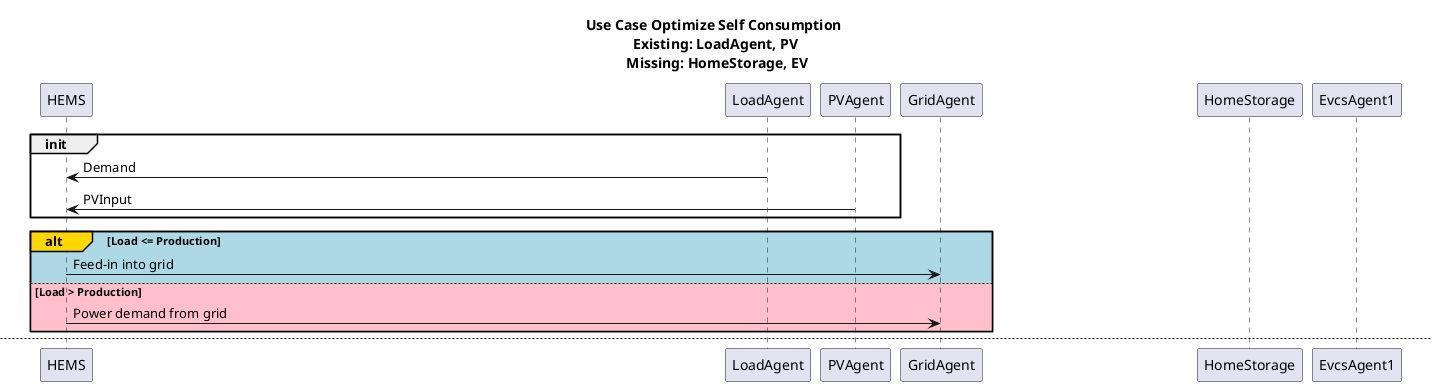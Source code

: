 @startuml
title Use Case Optimize Self Consumption \n Existing: LoadAgent, PV \n Missing: HomeStorage, EV
participant HEMS
group init
LoadAgent -> HEMS: Demand
PVAgent -> HEMS: PVInput
end
alt#Gold #LightBlue Load <= Production
    HEMS -> GridAgent: Feed-in into grid
else #Pink Load > Production
    HEMS -> GridAgent: Power demand from grid
end

newpage Use Case Optimize Self Consumption \n Existing: LoadAgent, HomeStorage, PV \n Missing: EV
group init
LoadAgent -> HEMS: Demand
PVAgent -> HEMS: PVInput
HomeStorage -> HEMS: SoC
end
group#Gold #LightBlue Load <= Production
    alt#Gold #LightBlue HomeStorage < 1
    HEMS -> HomeStorage: Charge HomeStorage
    else #Pink HomeStorage Soc = 1
    HEMS -> GridAgent: Feed-in into grid
    end
else #Pink Load > Production
    alt#Gold #LightBlue HomeStorage > 0
    HEMS -> HomeStorage: Uncharge HomeStorage
    else #Pink HomeStorage = 0
    HEMS -> GridAgent: Power demand
end
end

newpage Use Case Optimize Self Consumption \n Existing: LoadAgent, HomeStorage, PV, EV \n Missing: -
group to be discussed
    HEMS -> HEMS: a. Charge EV before HomeStorage \n b. first HomeStorage then EV \n c. both at same time?
        end
group init
LoadAgent -> HEMS: Demand
PVAgent -> HEMS: PVInput
EvcsAgent1 -> HEMS: SoC, Demand, (FlexibilityOffer)
HomeStorage -> HEMS: SoC
end
alt#Gold #LightBlue Load < Production
group#Gold #LightBlue Increase Load until Production
    HEMS -> HEMS: while: Load <= Production \n do increase load stepwise \n 1. while SoC EV < 1: addPower max [(PowerPVInput - LoadAgent) || PowerRatedEV] \n 2. while SoC HomeStorage < 1: max [(PowerPVInput - LoadAgent - PowerRatedEV) || PowerRatedHomeStorage])
    HEMS -> EvcsAgent1: increasePower
    HEMS -> HomeStorage: increasePower
    alt#Gold if ResidualLoad > 0
    HEMS -> GridAgent: Feed-in =  PVInput - PowerDemandLoadAgent - ChargePowerEvcsAgent1 - ChargePowerHomeStorage
    end
    end

else #Pink Load > Production
    group#Gold to be discussed:
    HEMS -> HEMS: General approach:\n Uncharge HomeStorage before Uncharge EV
    HEMS -> HEMS: Charge Car?\n 1. Simple: no. \n 2. Fullfill charging demand of car as normal \n 3. Check weather forecast for charging car?
    HEMS -> HEMS: Uncharge Car?\n 1. Simple: no \n 2. Check driving demand or level and uncharge still SoC X \n 3. Weather forecast and optimal solution
    end
    group#Gold #LightBlue Fulfill all demands, do not uncharge EV
    HEMS -> LoadAgent: No curtailment of PowerDemandLoadAgent
    HEMS -> EvcsAgent1: Fullfil PowerDemandEvcsAgent1
    HEMS -> HomeStorage: while SoC HomeStorage > 0: Uncharge HomeStorage with UnchargePowerHomestorage = min [PowerDemandLoadAgent + PowerDemandEvcsAgent1 - PVInput || RatedPowerHomestorage]
    alt#Gold if ResidualLoad > 0
    HEMS -> GridAgent: PowerDemand = PowerDemandLoadAgent + PowerDemandEvcsAgent1 - UnchargePowerHomestorage - PVInput
    end
end


@enduml
